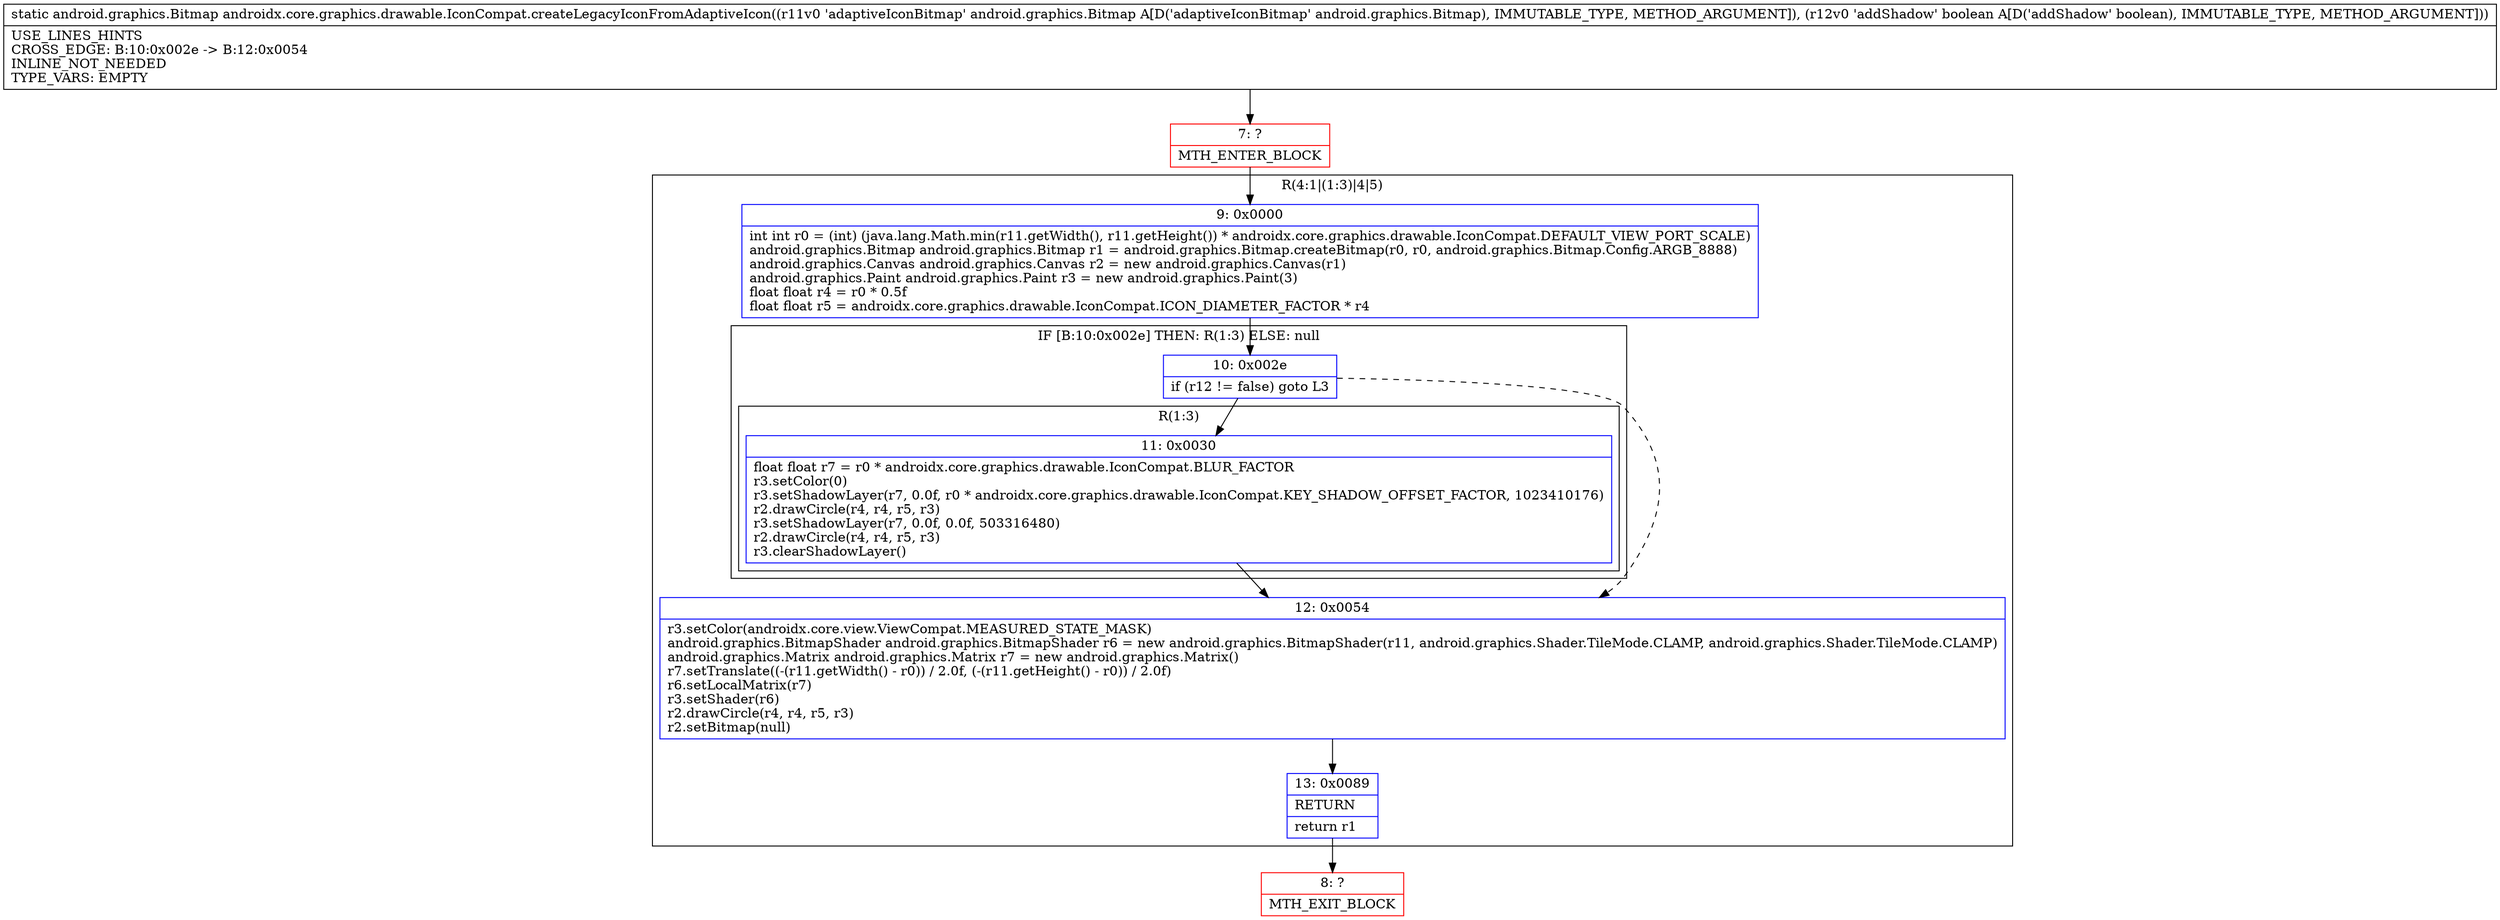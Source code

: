 digraph "CFG forandroidx.core.graphics.drawable.IconCompat.createLegacyIconFromAdaptiveIcon(Landroid\/graphics\/Bitmap;Z)Landroid\/graphics\/Bitmap;" {
subgraph cluster_Region_2035009089 {
label = "R(4:1|(1:3)|4|5)";
node [shape=record,color=blue];
Node_9 [shape=record,label="{9\:\ 0x0000|int int r0 = (int) (java.lang.Math.min(r11.getWidth(), r11.getHeight()) * androidx.core.graphics.drawable.IconCompat.DEFAULT_VIEW_PORT_SCALE)\landroid.graphics.Bitmap android.graphics.Bitmap r1 = android.graphics.Bitmap.createBitmap(r0, r0, android.graphics.Bitmap.Config.ARGB_8888)\landroid.graphics.Canvas android.graphics.Canvas r2 = new android.graphics.Canvas(r1)\landroid.graphics.Paint android.graphics.Paint r3 = new android.graphics.Paint(3)\lfloat float r4 = r0 * 0.5f\lfloat float r5 = androidx.core.graphics.drawable.IconCompat.ICON_DIAMETER_FACTOR * r4\l}"];
subgraph cluster_IfRegion_775946565 {
label = "IF [B:10:0x002e] THEN: R(1:3) ELSE: null";
node [shape=record,color=blue];
Node_10 [shape=record,label="{10\:\ 0x002e|if (r12 != false) goto L3\l}"];
subgraph cluster_Region_1449752453 {
label = "R(1:3)";
node [shape=record,color=blue];
Node_11 [shape=record,label="{11\:\ 0x0030|float float r7 = r0 * androidx.core.graphics.drawable.IconCompat.BLUR_FACTOR\lr3.setColor(0)\lr3.setShadowLayer(r7, 0.0f, r0 * androidx.core.graphics.drawable.IconCompat.KEY_SHADOW_OFFSET_FACTOR, 1023410176)\lr2.drawCircle(r4, r4, r5, r3)\lr3.setShadowLayer(r7, 0.0f, 0.0f, 503316480)\lr2.drawCircle(r4, r4, r5, r3)\lr3.clearShadowLayer()\l}"];
}
}
Node_12 [shape=record,label="{12\:\ 0x0054|r3.setColor(androidx.core.view.ViewCompat.MEASURED_STATE_MASK)\landroid.graphics.BitmapShader android.graphics.BitmapShader r6 = new android.graphics.BitmapShader(r11, android.graphics.Shader.TileMode.CLAMP, android.graphics.Shader.TileMode.CLAMP)\landroid.graphics.Matrix android.graphics.Matrix r7 = new android.graphics.Matrix()\lr7.setTranslate((\-(r11.getWidth() \- r0)) \/ 2.0f, (\-(r11.getHeight() \- r0)) \/ 2.0f)\lr6.setLocalMatrix(r7)\lr3.setShader(r6)\lr2.drawCircle(r4, r4, r5, r3)\lr2.setBitmap(null)\l}"];
Node_13 [shape=record,label="{13\:\ 0x0089|RETURN\l|return r1\l}"];
}
Node_7 [shape=record,color=red,label="{7\:\ ?|MTH_ENTER_BLOCK\l}"];
Node_8 [shape=record,color=red,label="{8\:\ ?|MTH_EXIT_BLOCK\l}"];
MethodNode[shape=record,label="{static android.graphics.Bitmap androidx.core.graphics.drawable.IconCompat.createLegacyIconFromAdaptiveIcon((r11v0 'adaptiveIconBitmap' android.graphics.Bitmap A[D('adaptiveIconBitmap' android.graphics.Bitmap), IMMUTABLE_TYPE, METHOD_ARGUMENT]), (r12v0 'addShadow' boolean A[D('addShadow' boolean), IMMUTABLE_TYPE, METHOD_ARGUMENT]))  | USE_LINES_HINTS\lCROSS_EDGE: B:10:0x002e \-\> B:12:0x0054\lINLINE_NOT_NEEDED\lTYPE_VARS: EMPTY\l}"];
MethodNode -> Node_7;Node_9 -> Node_10;
Node_10 -> Node_11;
Node_10 -> Node_12[style=dashed];
Node_11 -> Node_12;
Node_12 -> Node_13;
Node_13 -> Node_8;
Node_7 -> Node_9;
}


